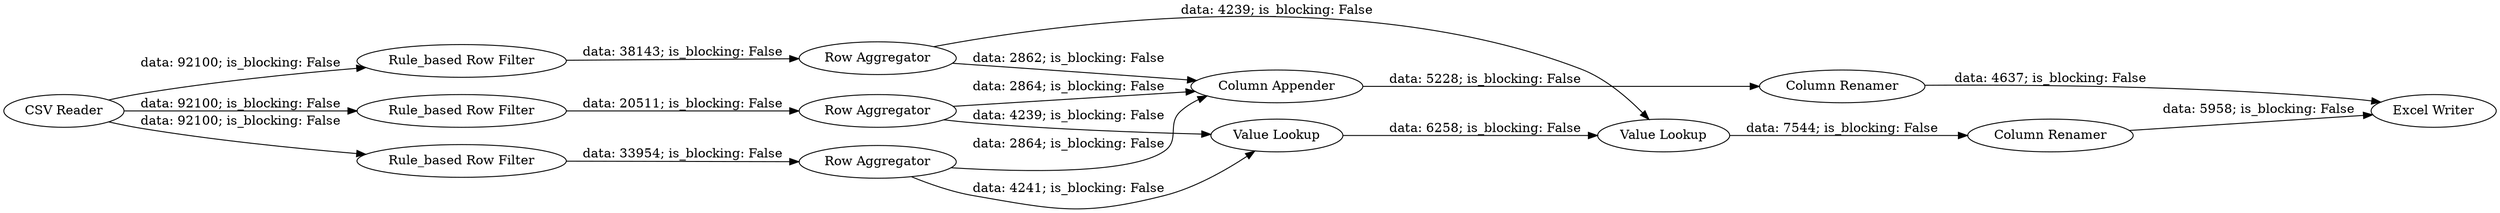digraph {
	"7922643042456433756_6" [label="Row Aggregator"]
	"7922643042456433756_8" [label="Value Lookup"]
	"7922643042456433756_12" [label="Column Renamer"]
	"7922643042456433756_5" [label="Rule_based Row Filter"]
	"7922643042456433756_9" [label="Value Lookup"]
	"7922643042456433756_7" [label="Row Aggregator"]
	"7922643042456433756_13" [label="Excel Writer"]
	"7922643042456433756_3" [label="Rule_based Row Filter"]
	"7922643042456433756_2" [label="Row Aggregator"]
	"7922643042456433756_4" [label="Rule_based Row Filter"]
	"7922643042456433756_1" [label="CSV Reader"]
	"7922643042456433756_10" [label="Column Appender"]
	"7922643042456433756_11" [label="Column Renamer"]
	"7922643042456433756_2" -> "7922643042456433756_8" [label="data: 4241; is_blocking: False"]
	"7922643042456433756_7" -> "7922643042456433756_9" [label="data: 4239; is_blocking: False"]
	"7922643042456433756_1" -> "7922643042456433756_5" [label="data: 92100; is_blocking: False"]
	"7922643042456433756_4" -> "7922643042456433756_6" [label="data: 20511; is_blocking: False"]
	"7922643042456433756_2" -> "7922643042456433756_10" [label="data: 2864; is_blocking: False"]
	"7922643042456433756_7" -> "7922643042456433756_10" [label="data: 2862; is_blocking: False"]
	"7922643042456433756_6" -> "7922643042456433756_10" [label="data: 2864; is_blocking: False"]
	"7922643042456433756_10" -> "7922643042456433756_12" [label="data: 5228; is_blocking: False"]
	"7922643042456433756_12" -> "7922643042456433756_13" [label="data: 4637; is_blocking: False"]
	"7922643042456433756_1" -> "7922643042456433756_4" [label="data: 92100; is_blocking: False"]
	"7922643042456433756_6" -> "7922643042456433756_8" [label="data: 4239; is_blocking: False"]
	"7922643042456433756_8" -> "7922643042456433756_9" [label="data: 6258; is_blocking: False"]
	"7922643042456433756_11" -> "7922643042456433756_13" [label="data: 5958; is_blocking: False"]
	"7922643042456433756_5" -> "7922643042456433756_7" [label="data: 38143; is_blocking: False"]
	"7922643042456433756_3" -> "7922643042456433756_2" [label="data: 33954; is_blocking: False"]
	"7922643042456433756_1" -> "7922643042456433756_3" [label="data: 92100; is_blocking: False"]
	"7922643042456433756_9" -> "7922643042456433756_11" [label="data: 7544; is_blocking: False"]
	rankdir=LR
}
